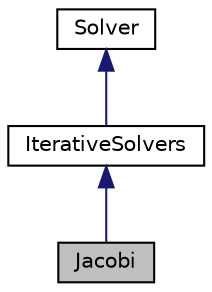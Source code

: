 digraph "Jacobi"
{
  edge [fontname="Helvetica",fontsize="10",labelfontname="Helvetica",labelfontsize="10"];
  node [fontname="Helvetica",fontsize="10",shape=record];
  Node0 [label="Jacobi",height=0.2,width=0.4,color="black", fillcolor="grey75", style="filled", fontcolor="black"];
  Node1 -> Node0 [dir="back",color="midnightblue",fontsize="10",style="solid",fontname="Helvetica"];
  Node1 [label="IterativeSolvers",height=0.2,width=0.4,color="black", fillcolor="white", style="filled",URL="$class_iterative_solvers.html",tooltip="Abstract class for several iterative methods. "];
  Node2 -> Node1 [dir="back",color="midnightblue",fontsize="10",style="solid",fontname="Helvetica"];
  Node2 [label="Solver",height=0.2,width=0.4,color="black", fillcolor="white", style="filled",URL="$class_solver.html",tooltip="Base class for linear solvers. "];
}
